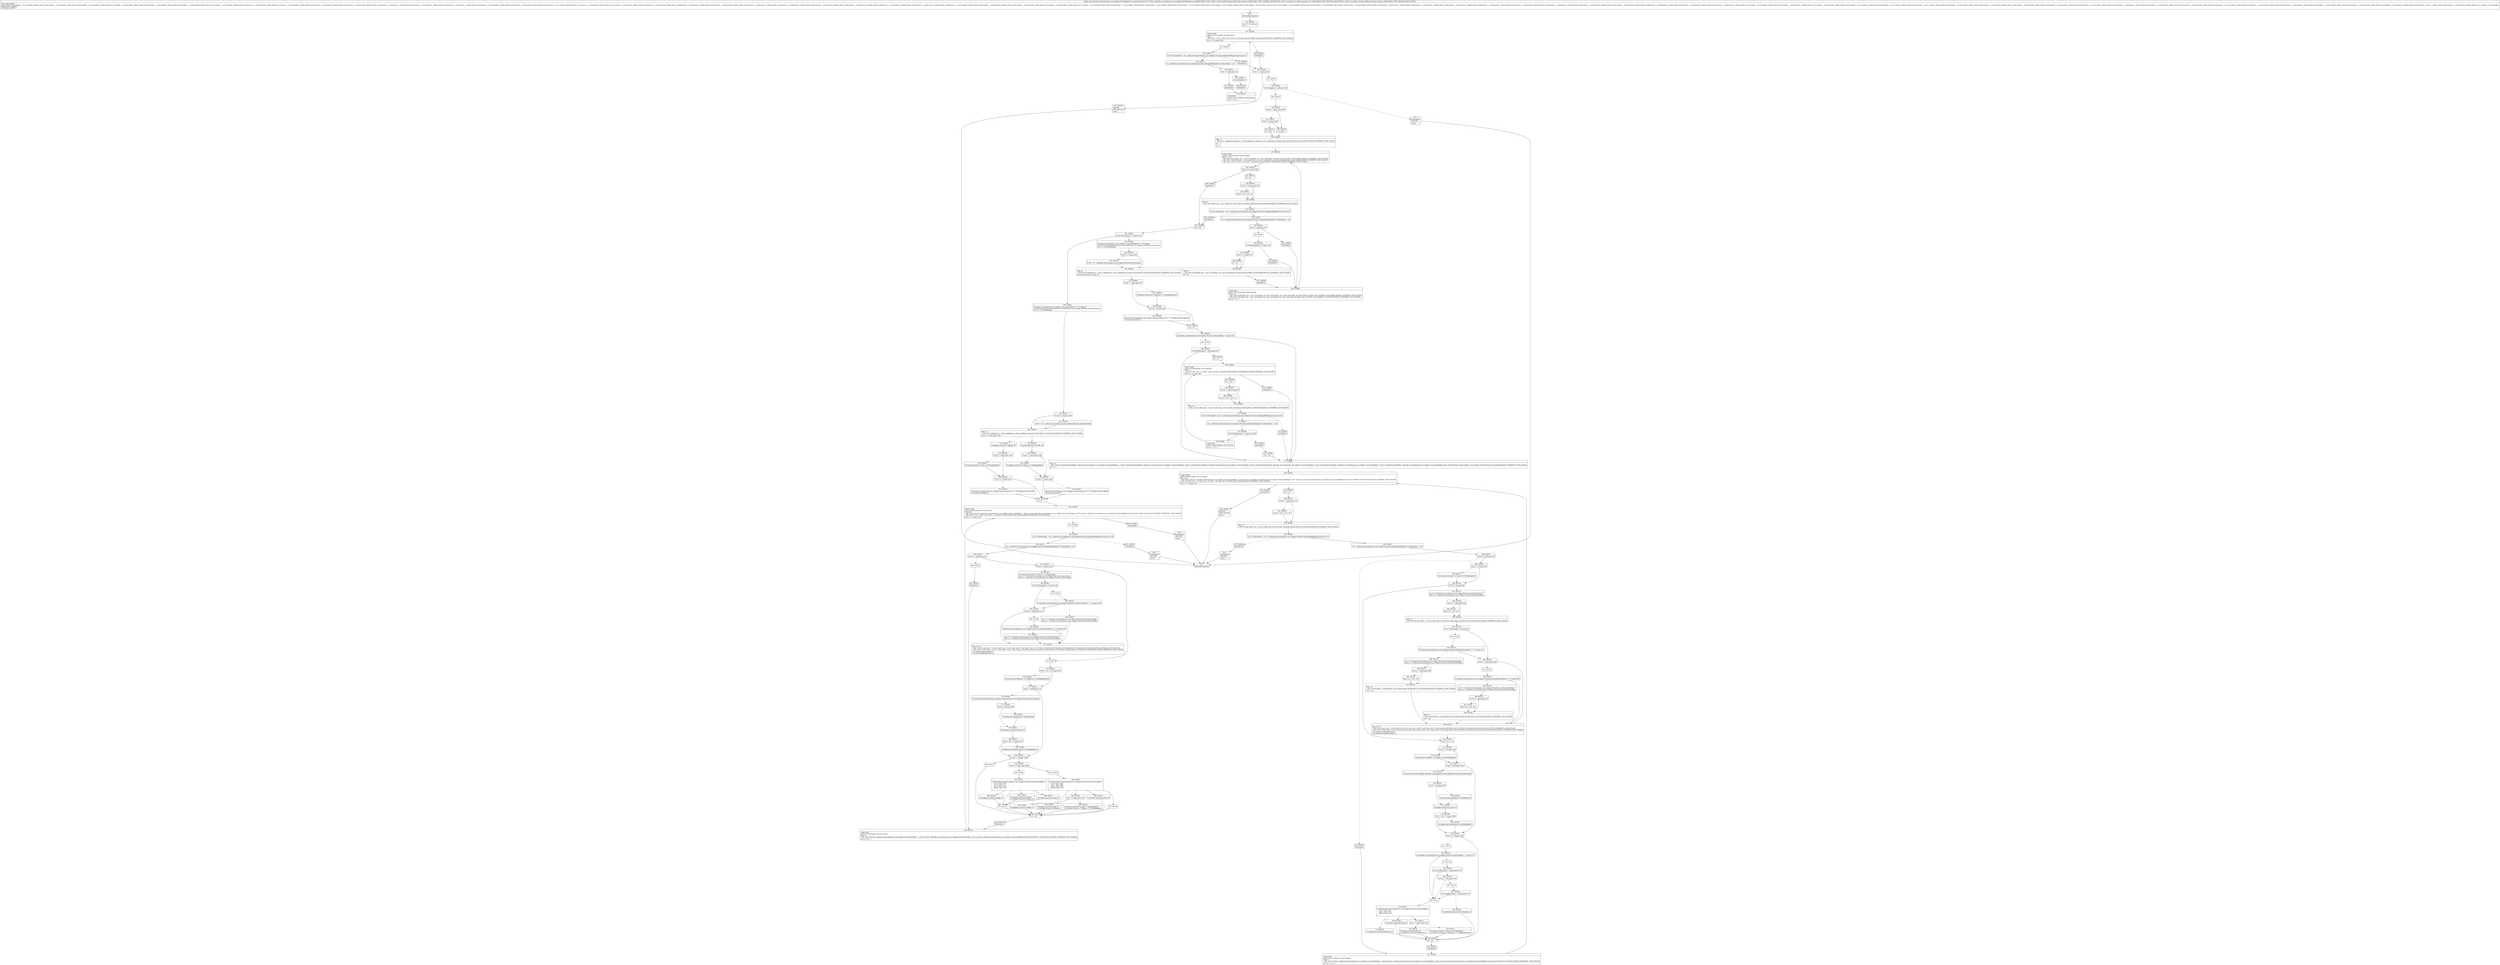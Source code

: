 digraph "CFG forandroidx.constraintlayout.core.widgets.Flow.WidgetsList.createConstraints(ZIZ)V" {
Node_214 [shape=record,label="{214\:\ ?|MTH_ENTER_BLOCK\l}"];
Node_216 [shape=record,label="{216\:\ 0x0000|int r1 = r17.mCount\lr2 = 0\l}"];
Node_217 [shape=record,label="{217\:\ 0x0005|LOOP_START\lLOOP:0: B:217:0x0005\-\>B:224:0x0023\lPHI: r2 \l  PHI: (r2v1 'i' int) = (r2v0 'i' int), (r2v33 'i' int) binds: [B:216:0x0000, B:224:0x0023] A[DONT_GENERATE, DONT_INLINE]\l|if (r2 \>= r1) goto L204\l}"];
Node_218 [shape=record,label="{218\:\ 0x0007}"];
Node_219 [shape=record,label="{219\:\ 0x0010|if ((r17.mStartIndex + r2) \< androidx.constraintlayout.core.widgets.Flow.this.mDisplayedWidgetsCount) goto L5\l}"];
Node_221 [shape=record,label="{221\:\ 0x0013|r3 = androidx.constraintlayout.core.widgets.Flow.this.mDisplayedWidgets[r17.mStartIndex + r2]\l}"];
Node_222 [shape=record,label="{222\:\ 0x001e|if (r3 == null) goto L10\l}"];
Node_223 [shape=record,label="{223\:\ 0x0020|r3.resetAnchors()\l}"];
Node_406 [shape=record,label="{406\:\ 0x0023|SYNTHETIC\l}"];
Node_224 [shape=record,label="{224\:\ 0x0023|LOOP_END\lLOOP:0: B:217:0x0005\-\>B:224:0x0023\l|int r2 = r2 + 1\l}"];
Node_407 [shape=record,label="{407\:\ 0x0023|SYNTHETIC\l}"];
Node_404 [shape=record,label="{404\:\ 0x0026|SYNTHETIC\l}"];
Node_225 [shape=record,label="{225\:\ 0x0026|if (r1 == 0) goto L203\l}"];
Node_226 [shape=record,label="{226\:\ 0x0028}"];
Node_227 [shape=record,label="{227\:\ 0x002a|if (r17.biggest != null) goto L15\l}"];
Node_229 [shape=record,label="{229\:\ 0x002e}"];
Node_230 [shape=record,label="{230\:\ 0x002f|if (r20 == false) goto L201\l}"];
Node_231 [shape=record,label="{231\:\ 0x0031|if (r19 != 0) goto L201\l}"];
Node_232 [shape=record,label="{232\:\ 0x0033|r3 = true\l}"];
Node_234 [shape=record,label="{234\:\ 0x0036|PHI: r3 \l  PHI: (r3v1 'singleChain' boolean) = (r3v0 'singleChain' boolean), (r3v2 'singleChain' boolean) binds: [B:233:0x0035, B:232:0x0033] A[DONT_GENERATE, DONT_INLINE]\l|r4 = \-1\lr5 = \-1\lr6 = 0\l}"];
Node_235 [shape=record,label="{235\:\ 0x0039|LOOP_START\lLOOP:1: B:235:0x0039\-\>B:250:0x0066\lPHI: r4 r5 r6 \l  PHI: (r4v1 'firstVisible' int) = (r4v0 'firstVisible' int), (r4v2 'firstVisible' int) binds: [B:234:0x0036, B:250:0x0066] A[DONT_GENERATE, DONT_INLINE]\l  PHI: (r5v1 'lastVisible' int) = (r5v0 'lastVisible' int), (r5v2 'lastVisible' int) binds: [B:234:0x0036, B:250:0x0066] A[DONT_GENERATE, DONT_INLINE]\l  PHI: (r6v1 'i' int) = (r6v0 'i' int), (r6v9 'i' int) binds: [B:234:0x0036, B:250:0x0066] A[DONT_GENERATE, DONT_INLINE]\l}"];
Node_236 [shape=record,label="{236\:\ 0x003a|if (r6 \>= r1) goto L200\l}"];
Node_237 [shape=record,label="{237\:\ 0x003c|r8 = r6\l}"];
Node_238 [shape=record,label="{238\:\ 0x003d|if (r18 == false) goto L25\l}"];
Node_239 [shape=record,label="{239\:\ 0x003f|int r8 = (r1 + (\-1)) \- r6\l}"];
Node_240 [shape=record,label="{240\:\ 0x0043|PHI: r8 \l  PHI: (r8v8 'index' int) = (r8v7 'index' int), (r8v9 'index' int) binds: [B:238:0x003d, B:239:0x003f] A[DONT_GENERATE, DONT_INLINE]\l}"];
Node_241 [shape=record,label="{241\:\ 0x004c|if ((r17.mStartIndex + r8) \< androidx.constraintlayout.core.widgets.Flow.this.mDisplayedWidgetsCount) goto L27\l}"];
Node_243 [shape=record,label="{243\:\ 0x004f|r9 = androidx.constraintlayout.core.widgets.Flow.this.mDisplayedWidgets[r17.mStartIndex + r8]\l}"];
Node_244 [shape=record,label="{244\:\ 0x005a|if (r9 == null) goto L37\l}"];
Node_245 [shape=record,label="{245\:\ 0x005c}"];
Node_246 [shape=record,label="{246\:\ 0x0060|if (r9.getVisibility() != 0) goto L36\l}"];
Node_247 [shape=record,label="{247\:\ 0x0062|if (r4 != (\-1)) goto L33\l}"];
Node_248 [shape=record,label="{248\:\ 0x0064|r4 = r6\l}"];
Node_249 [shape=record,label="{249\:\ 0x0065|PHI: r4 \l  PHI: (r4v3 'firstVisible' int) = (r4v1 'firstVisible' int), (r4v4 'firstVisible' int) binds: [B:247:0x0062, B:248:0x0064] A[DONT_GENERATE, DONT_INLINE]\l|r5 = r6\l}"];
Node_410 [shape=record,label="{410\:\ 0x0066|SYNTHETIC\l}"];
Node_250 [shape=record,label="{250\:\ 0x0066|LOOP_END\lLOOP:1: B:235:0x0039\-\>B:250:0x0066\lPHI: r4 r5 \l  PHI: (r4v2 'firstVisible' int) = (r4v1 'firstVisible' int), (r4v1 'firstVisible' int), (r4v3 'firstVisible' int) binds: [B:411:0x0066, B:412:0x0066, B:410:0x0066] A[DONT_GENERATE, DONT_INLINE]\l  PHI: (r5v2 'lastVisible' int) = (r5v1 'lastVisible' int), (r5v1 'lastVisible' int), (r5v3 'lastVisible' int) binds: [B:411:0x0066, B:412:0x0066, B:410:0x0066] A[DONT_GENERATE, DONT_INLINE]\l|int r6 = r6 + 1\l}"];
Node_412 [shape=record,label="{412\:\ 0x0066|SYNTHETIC\l}"];
Node_411 [shape=record,label="{411\:\ 0x0066|SYNTHETIC\l}"];
Node_408 [shape=record,label="{408\:\ 0x0069|SYNTHETIC\l}"];
Node_251 [shape=record,label="{251\:\ 0x0069|r6 = null\l}"];
Node_252 [shape=record,label="{252\:\ 0x006c|if (r17.mOrientation != 0) goto L133\l}"];
Node_253 [shape=record,label="{253\:\ 0x006e|androidx.constraintlayout.core.widgets.ConstraintWidget r8 = r17.biggest\lr8.setVerticalChainStyle(androidx.constraintlayout.core.widgets.Flow.this.mVerticalStyle)\lint r9 = r17.mPaddingTop\l}"];
Node_254 [shape=record,label="{254\:\ 0x007b|if (r19 \<= 0) goto L44\l}"];
Node_255 [shape=record,label="{255\:\ 0x007d|int r9 = r9 + androidx.constraintlayout.core.widgets.Flow.this.mVerticalGap\l}"];
Node_256 [shape=record,label="{256\:\ 0x0084|PHI: r9 \l  PHI: (r9v18 'padding' int) = (r9v17 'padding' int), (r9v19 'padding' int) binds: [B:254:0x007b, B:255:0x007d] A[DONT_GENERATE, DONT_INLINE]\l|r8.mTop.connect(r17.mTop, r9)\l}"];
Node_257 [shape=record,label="{257\:\ 0x008b|if (r20 == false) goto L47\l}"];
Node_258 [shape=record,label="{258\:\ 0x008d|r8.mBottom.connect(r17.mBottom, r17.mPaddingBottom)\l}"];
Node_259 [shape=record,label="{259\:\ 0x0096|if (r19 \<= 0) goto L49\l}"];
Node_260 [shape=record,label="{260\:\ 0x0098|androidx.constraintlayout.core.widgets.ConstraintAnchor r10 = r17.mTop.mOwner.mBottom\lr10.connect(r8.mTop, 0)\l}"];
Node_261 [shape=record,label="{261\:\ 0x00a3|r10 = r8\l}"];
Node_262 [shape=record,label="{262\:\ 0x00ab|if (androidx.constraintlayout.core.widgets.Flow.this.mVerticalAlign != 3) goto L67\l}"];
Node_263 [shape=record,label="{263\:\ 0x00ad}"];
Node_264 [shape=record,label="{264\:\ 0x00b1|if (r8.hasBaseline() != false) goto L67\l}"];
Node_265 [shape=record,label="{265\:\ 0x00b3|r11 = 0\l}"];
Node_266 [shape=record,label="{266\:\ 0x00b4|LOOP_START\lLOOP:2: B:266:0x00b4\-\>B:276:0x00dc\lPHI: r11 \l  PHI: (r11v43 'i' int) = (r11v42 'i' int), (r11v44 'i' int) binds: [B:265:0x00b3, B:276:0x00dc] A[DONT_GENERATE, DONT_INLINE]\l|if (r11 \>= r1) goto L66\l}"];
Node_267 [shape=record,label="{267\:\ 0x00b6|r13 = r11\l}"];
Node_268 [shape=record,label="{268\:\ 0x00b7|if (r18 == false) goto L58\l}"];
Node_269 [shape=record,label="{269\:\ 0x00b9|int r13 = (r1 + (\-1)) \- r11\l}"];
Node_270 [shape=record,label="{270\:\ 0x00bd|PHI: r13 \l  PHI: (r13v31 'index' int) = (r13v30 'index' int), (r13v32 'index' int) binds: [B:268:0x00b7, B:269:0x00b9] A[DONT_GENERATE, DONT_INLINE]\l}"];
Node_271 [shape=record,label="{271\:\ 0x00c6|if ((r17.mStartIndex + r13) \< androidx.constraintlayout.core.widgets.Flow.this.mDisplayedWidgetsCount) goto L60\l}"];
Node_273 [shape=record,label="{273\:\ 0x00c9|r14 = androidx.constraintlayout.core.widgets.Flow.this.mDisplayedWidgets[r17.mStartIndex + r13]\l}"];
Node_274 [shape=record,label="{274\:\ 0x00d8|if (r14.hasBaseline() == false) goto L62\l}"];
Node_276 [shape=record,label="{276\:\ 0x00dc|LOOP_END\lLOOP:2: B:266:0x00b4\-\>B:276:0x00dc\l|int r11 = r11 + 1\l}"];
Node_415 [shape=record,label="{415\:\ 0x00da|SYNTHETIC\l}"];
Node_275 [shape=record,label="{275\:\ 0x00da|r10 = r14\l}"];
Node_414 [shape=record,label="{414\:\ 0x00df|SYNTHETIC\l}"];
Node_413 [shape=record,label="{413\:\ 0x00df|SYNTHETIC\l}"];
Node_277 [shape=record,label="{277\:\ 0x00df|PHI: r10 \l  PHI: (r10v13 'baselineVerticalWidget' androidx.constraintlayout.core.widgets.ConstraintWidget) = (r10v12 'baselineVerticalWidget' androidx.constraintlayout.core.widgets.ConstraintWidget), (r10v12 'baselineVerticalWidget' androidx.constraintlayout.core.widgets.ConstraintWidget), (r10v12 'baselineVerticalWidget' androidx.constraintlayout.core.widgets.ConstraintWidget), (r10v12 'baselineVerticalWidget' androidx.constraintlayout.core.widgets.ConstraintWidget), (r10v14 'baselineVerticalWidget' androidx.constraintlayout.core.widgets.ConstraintWidget) binds: [B:262:0x00ab, B:264:0x00b1, B:413:0x00df, B:414:0x00df, B:275:0x00da] A[DONT_GENERATE, DONT_INLINE]\l|r11 = 0\l}"];
Node_278 [shape=record,label="{278\:\ 0x00e0|LOOP_START\lLOOP:3: B:278:0x00e0\-\>B:337:0x0202\lPHI: r6 r11 \l  PHI: (r6v6 'previous' androidx.constraintlayout.core.widgets.ConstraintWidget) = (r6v2 'previous' androidx.constraintlayout.core.widgets.ConstraintWidget), (r6v7 'previous' androidx.constraintlayout.core.widgets.ConstraintWidget) binds: [B:277:0x00df, B:337:0x0202] A[DONT_GENERATE, DONT_INLINE]\l  PHI: (r11v39 'i' int) = (r11v38 'i' int), (r11v40 'i' int) binds: [B:277:0x00df, B:337:0x0202] A[DONT_GENERATE, DONT_INLINE]\l|if (r11 \>= r1) goto L131\l}"];
Node_279 [shape=record,label="{279\:\ 0x00e2|r13 = r11\l}"];
Node_280 [shape=record,label="{280\:\ 0x00e3|if (r18 == false) goto L72\l}"];
Node_281 [shape=record,label="{281\:\ 0x00e5|int r13 = (r1 + (\-1)) \- r11\l}"];
Node_282 [shape=record,label="{282\:\ 0x00e9|PHI: r13 \l  PHI: (r13v28 'index' int) = (r13v27 'index' int), (r13v29 'index' int) binds: [B:280:0x00e3, B:281:0x00e5] A[DONT_GENERATE, DONT_INLINE]\l}"];
Node_283 [shape=record,label="{283\:\ 0x00f2|if ((r17.mStartIndex + r13) \< androidx.constraintlayout.core.widgets.Flow.this.mDisplayedWidgetsCount) goto L74\l}"];
Node_285 [shape=record,label="{285\:\ 0x00f6|r14 = androidx.constraintlayout.core.widgets.Flow.this.mDisplayedWidgets[r17.mStartIndex + r13]\l}"];
Node_286 [shape=record,label="{286\:\ 0x0101|if (r14 != null) goto L76\l}"];
Node_288 [shape=record,label="{288\:\ 0x0105|if (r11 != 0) goto L78\l}"];
Node_289 [shape=record,label="{289\:\ 0x0107|r14.connect(r14.mLeft, r17.mLeft, r17.mPaddingLeft)\l}"];
Node_290 [shape=record,label="{290\:\ 0x0110|if (r13 != 0) goto L98\l}"];
Node_291 [shape=record,label="{291\:\ 0x0112|int r2 = androidx.constraintlayout.core.widgets.Flow.this.mHorizontalStyle\lfloat r15 = androidx.constraintlayout.core.widgets.Flow.this.mHorizontalBias\l}"];
Node_292 [shape=record,label="{292\:\ 0x0120|if (r18 == false) goto L82\l}"];
Node_293 [shape=record,label="{293\:\ 0x0122|float r15 = 1.0f \- r15\l}"];
Node_294 [shape=record,label="{294\:\ 0x0124|PHI: r15 \l  PHI: (r15v16 'bias' float) = (r15v15 'bias' float), (r15v20 'bias' float) binds: [B:292:0x0120, B:293:0x0122] A[DONT_GENERATE, DONT_INLINE]\l}"];
Node_295 [shape=record,label="{295\:\ 0x0126|if (r17.mStartIndex != 0) goto L91\l}"];
Node_296 [shape=record,label="{296\:\ 0x0128}"];
Node_297 [shape=record,label="{297\:\ 0x012e|if (androidx.constraintlayout.core.widgets.Flow.this.mFirstHorizontalStyle == (\-1)) goto L91\l}"];
Node_298 [shape=record,label="{298\:\ 0x0130|int r2 = androidx.constraintlayout.core.widgets.Flow.this.mFirstHorizontalStyle\lfloat r12 = androidx.constraintlayout.core.widgets.Flow.this.mFirstHorizontalBias\l}"];
Node_299 [shape=record,label="{299\:\ 0x013c|if (r18 == false) goto L89\l}"];
Node_300 [shape=record,label="{300\:\ 0x013e|float r12 = 1.0f \- r12\l}"];
Node_301 [shape=record,label="{301\:\ 0x0142|PHI: r12 \l  PHI: (r12v50 float) = (r12v49 float), (r12v51 float) binds: [B:299:0x013c, B:300:0x013e] A[DONT_GENERATE, DONT_INLINE]\l|r15 = r12\l}"];
Node_309 [shape=record,label="{309\:\ 0x0161|PHI: r2 r15 \l  PHI: (r2v30 'style' int) = (r2v28 'style' int), (r2v28 'style' int), (r2v29 'style' int), (r2v31 'style' int) binds: [B:302:0x0144, B:304:0x014c, B:308:0x0160, B:301:0x0142] A[DONT_GENERATE, DONT_INLINE]\l  PHI: (r15v18 'bias' float) = (r15v16 'bias' float), (r15v16 'bias' float), (r15v17 'bias' float), (r15v19 'bias' float) binds: [B:302:0x0144, B:304:0x014c, B:308:0x0160, B:301:0x0142] A[DONT_GENERATE, DONT_INLINE]\l|r14.setHorizontalChainStyle(r2)\lr14.setHorizontalBiasPercent(r15)\l}"];
Node_302 [shape=record,label="{302\:\ 0x0144|if (r20 == false) goto L90\l}"];
Node_303 [shape=record,label="{303\:\ 0x0146}"];
Node_304 [shape=record,label="{304\:\ 0x014c|if (androidx.constraintlayout.core.widgets.Flow.this.mLastHorizontalStyle == (\-1)) goto L90\l}"];
Node_305 [shape=record,label="{305\:\ 0x014e|int r2 = androidx.constraintlayout.core.widgets.Flow.this.mLastHorizontalStyle\lfloat r12 = androidx.constraintlayout.core.widgets.Flow.this.mLastHorizontalBias\l}"];
Node_306 [shape=record,label="{306\:\ 0x015a|if (r18 == false) goto L97\l}"];
Node_307 [shape=record,label="{307\:\ 0x015c|float r12 = 1.0f \- r12\l}"];
Node_308 [shape=record,label="{308\:\ 0x0160|PHI: r12 \l  PHI: (r12v43 float) = (r12v42 float), (r12v44 float) binds: [B:306:0x015a, B:307:0x015c] A[DONT_GENERATE, DONT_INLINE]\l|r15 = r12\l}"];
Node_310 [shape=record,label="{310\:\ 0x0167|int r2 = r1 + (\-1)\l}"];
Node_311 [shape=record,label="{311\:\ 0x0169|if (r11 != r2) goto L101\l}"];
Node_312 [shape=record,label="{312\:\ 0x016b|r14.connect(r14.mRight, r17.mRight, r17.mPaddingRight)\l}"];
Node_313 [shape=record,label="{313\:\ 0x0174|if (r6 == null) goto L108\l}"];
Node_314 [shape=record,label="{314\:\ 0x0176|r14.mLeft.connect(r6.mRight, androidx.constraintlayout.core.widgets.Flow.this.mHorizontalGap)\l}"];
Node_315 [shape=record,label="{315\:\ 0x0183|if (r11 != r4) goto L105\l}"];
Node_316 [shape=record,label="{316\:\ 0x0185|r14.mLeft.setGoneMargin(r17.mPaddingLeft)\l}"];
Node_317 [shape=record,label="{317\:\ 0x018c|r6.mRight.connect(r14.mLeft, 0)\l}"];
Node_318 [shape=record,label="{318\:\ 0x0196|if (r11 != (r5 + 1)) goto L108\l}"];
Node_319 [shape=record,label="{319\:\ 0x0198|r6.mRight.setGoneMargin(r17.mPaddingRight)\l}"];
Node_320 [shape=record,label="{320\:\ 0x019f|if (r14 == r8) goto L124\l}"];
Node_321 [shape=record,label="{321\:\ 0x01a1}"];
Node_322 [shape=record,label="{322\:\ 0x01a8|if (androidx.constraintlayout.core.widgets.Flow.this.mVerticalAlign != 3) goto L117\l}"];
Node_323 [shape=record,label="{323\:\ 0x01aa}"];
Node_324 [shape=record,label="{324\:\ 0x01ae|if (r10.hasBaseline() == false) goto L117\l}"];
Node_325 [shape=record,label="{325\:\ 0x01b0|if (r14 == r10) goto L117\l}"];
Node_326 [shape=record,label="{326\:\ 0x01b2}"];
Node_327 [shape=record,label="{327\:\ 0x01b6|if (r14.hasBaseline() == false) goto L117\l}"];
Node_328 [shape=record,label="{328\:\ 0x01b8|r14.mBaseline.connect(r10.mBaseline, 0)\l}"];
Node_329 [shape=record,label="{329\:\ 0x01c1}"];
Node_330 [shape=record,label="{330\:\ 0x01c7|switch(androidx.constraintlayout.core.widgets.Flow.this.mVerticalAlign) \{\l    case 0: goto L123;\l    case 1: goto L122;\l    default: goto L119;\l\}\l}"];
Node_331 [shape=record,label="{331\:\ 0x01ca|if (r3 == false) goto L121\l}"];
Node_332 [shape=record,label="{332\:\ 0x01cc|r14.mTop.connect(r17.mTop, r17.mPaddingTop)\lr14.mBottom.connect(r17.mBottom, r17.mPaddingBottom)\l}"];
Node_335 [shape=record,label="{335\:\ 0x01f1|r14.mTop.connect(r8.mTop, 0)\lr14.mBottom.connect(r8.mBottom, 0)\l}"];
Node_333 [shape=record,label="{333\:\ 0x01df|r14.mBottom.connect(r8.mBottom, 0)\l}"];
Node_334 [shape=record,label="{334\:\ 0x01e8|r14.mTop.connect(r8.mTop, 0)\l}"];
Node_336 [shape=record,label="{336\:\ 0x0200|r6 = r14\l}"];
Node_418 [shape=record,label="{418\:\ 0x0202|SYNTHETIC\l}"];
Node_337 [shape=record,label="{337\:\ 0x0202|LOOP_END\lLOOP:3: B:278:0x00e0\-\>B:337:0x0202\lPHI: r6 \l  PHI: (r6v7 'previous' androidx.constraintlayout.core.widgets.ConstraintWidget) = (r6v6 'previous' androidx.constraintlayout.core.widgets.ConstraintWidget), (r6v8 'previous' androidx.constraintlayout.core.widgets.ConstraintWidget) binds: [B:419:0x0202, B:418:0x0202] A[DONT_GENERATE, DONT_INLINE]\l|int r11 = r11 + 1\l}"];
Node_419 [shape=record,label="{419\:\ 0x0202|SYNTHETIC\l}"];
Node_417 [shape=record,label="{417\:\ 0x0382|SYNTHETIC\l}"];
Node_424 [shape=record,label="{424\:\ ?|SYNTHETIC\lRETURN\l|return\l}"];
Node_215 [shape=record,label="{215\:\ ?|MTH_EXIT_BLOCK\l}"];
Node_416 [shape=record,label="{416\:\ 0x0382|SYNTHETIC\l}"];
Node_402 [shape=record,label="{402\:\ 0x0382|RETURN\lORIG_RETURN\l|return\l}"];
Node_339 [shape=record,label="{339\:\ 0x020a|androidx.constraintlayout.core.widgets.ConstraintWidget r2 = r17.biggest\lr2.setHorizontalChainStyle(androidx.constraintlayout.core.widgets.Flow.this.mHorizontalStyle)\lint r8 = r17.mPaddingLeft\l}"];
Node_340 [shape=record,label="{340\:\ 0x0217|if (r19 \<= 0) goto L136\l}"];
Node_341 [shape=record,label="{341\:\ 0x0219|int r8 = r8 + androidx.constraintlayout.core.widgets.Flow.this.mHorizontalGap\l}"];
Node_342 [shape=record,label="{342\:\ 0x0220|PHI: r8 \l  PHI: (r8v4 'padding' int) = (r8v3 'padding' int), (r8v5 'padding' int) binds: [B:340:0x0217, B:341:0x0219] A[DONT_GENERATE, DONT_INLINE]\l|if (r18 == false) goto L195\l}"];
Node_343 [shape=record,label="{343\:\ 0x0222|r2.mRight.connect(r17.mRight, r8)\l}"];
Node_344 [shape=record,label="{344\:\ 0x0229|if (r20 == false) goto L140\l}"];
Node_345 [shape=record,label="{345\:\ 0x022b|r2.mLeft.connect(r17.mLeft, r17.mPaddingRight)\l}"];
Node_346 [shape=record,label="{346\:\ 0x0234|if (r19 \<= 0) goto L142\l}"];
Node_347 [shape=record,label="{347\:\ 0x0236|androidx.constraintlayout.core.widgets.ConstraintAnchor r9 = r17.mRight.mOwner.mLeft\lr9.connect(r2.mRight, 0)\l}"];
Node_353 [shape=record,label="{353\:\ 0x0263|r9 = 0\l}"];
Node_354 [shape=record,label="{354\:\ 0x0264|LOOP_START\lLOOP:4: B:354:0x0264\-\>B:401:0x037e\lPHI: r6 r9 \l  PHI: (r6v3 'previous' androidx.constraintlayout.core.widgets.ConstraintWidget) = (r6v2 'previous' androidx.constraintlayout.core.widgets.ConstraintWidget), (r6v5 'previous' androidx.constraintlayout.core.widgets.ConstraintWidget) binds: [B:353:0x0263, B:401:0x037e] A[DONT_GENERATE, DONT_INLINE]\l  PHI: (r9v6 'i' int) = (r9v5 'i' int), (r9v7 'i' int) binds: [B:353:0x0263, B:401:0x037e] A[DONT_GENERATE, DONT_INLINE]\l|if (r9 \>= r1) goto L193\l}"];
Node_355 [shape=record,label="{355\:\ 0x0266}"];
Node_356 [shape=record,label="{356\:\ 0x026f|if ((r17.mStartIndex + r9) \< androidx.constraintlayout.core.widgets.Flow.this.mDisplayedWidgetsCount) goto L146\l}"];
Node_358 [shape=record,label="{358\:\ 0x0273|r10 = androidx.constraintlayout.core.widgets.Flow.this.mDisplayedWidgets[r17.mStartIndex + r9]\l}"];
Node_359 [shape=record,label="{359\:\ 0x027e|if (r10 != null) goto L151\l}"];
Node_360 [shape=record,label="{360\:\ 0x0280}"];
Node_423 [shape=record,label="{423\:\ 0x037e|SYNTHETIC\l}"];
Node_401 [shape=record,label="{401\:\ 0x037e|LOOP_END\lLOOP:4: B:354:0x0264\-\>B:401:0x037e\lPHI: r6 \l  PHI: (r6v5 'previous' androidx.constraintlayout.core.widgets.ConstraintWidget) = (r6v4 'previous' androidx.constraintlayout.core.widgets.ConstraintWidget), (r6v3 'previous' androidx.constraintlayout.core.widgets.ConstraintWidget) binds: [B:422:0x037e, B:423:0x037e] A[DONT_GENERATE, DONT_INLINE]\l|int r9 = r9 + 1\l}"];
Node_361 [shape=record,label="{361\:\ 0x0283|if (r9 != 0) goto L162\l}"];
Node_362 [shape=record,label="{362\:\ 0x0285|r10.connect(r10.mTop, r17.mTop, r17.mPaddingTop)\lint r11 = androidx.constraintlayout.core.widgets.Flow.this.mVerticalStyle\lfloat r12 = androidx.constraintlayout.core.widgets.Flow.this.mVerticalBias\l}"];
Node_363 [shape=record,label="{363\:\ 0x029c|if (r17.mStartIndex != 0) goto L158\l}"];
Node_364 [shape=record,label="{364\:\ 0x029e}"];
Node_365 [shape=record,label="{365\:\ 0x02a4|if (androidx.constraintlayout.core.widgets.Flow.this.mFirstVerticalStyle == (\-1)) goto L158\l}"];
Node_366 [shape=record,label="{366\:\ 0x02a6|int r11 = androidx.constraintlayout.core.widgets.Flow.this.mFirstVerticalStyle\lfloat r12 = androidx.constraintlayout.core.widgets.Flow.this.mFirstVerticalBias\l}"];
Node_371 [shape=record,label="{371\:\ 0x02c9|PHI: r11 r12 \l  PHI: (r11v31 'style' int) = (r11v29 'style' int), (r11v29 'style' int), (r11v30 'style' int), (r11v32 'style' int) binds: [B:367:0x02b3, B:369:0x02bb, B:370:0x02bd, B:366:0x02a6] A[DONT_GENERATE, DONT_INLINE]\l  PHI: (r12v19 'bias' float) = (r12v17 'bias' float), (r12v17 'bias' float), (r12v18 'bias' float), (r12v20 'bias' float) binds: [B:367:0x02b3, B:369:0x02bb, B:370:0x02bd, B:366:0x02a6] A[DONT_GENERATE, DONT_INLINE]\l|r10.setVerticalChainStyle(r11)\lr10.setVerticalBiasPercent(r12)\l}"];
Node_367 [shape=record,label="{367\:\ 0x02b3|if (r20 == false) goto L157\l}"];
Node_368 [shape=record,label="{368\:\ 0x02b5}"];
Node_369 [shape=record,label="{369\:\ 0x02bb|if (androidx.constraintlayout.core.widgets.Flow.this.mLastVerticalStyle == (\-1)) goto L157\l}"];
Node_370 [shape=record,label="{370\:\ 0x02bd|int r11 = androidx.constraintlayout.core.widgets.Flow.this.mLastVerticalStyle\lfloat r12 = androidx.constraintlayout.core.widgets.Flow.this.mLastVerticalBias\l}"];
Node_372 [shape=record,label="{372\:\ 0x02cf}"];
Node_373 [shape=record,label="{373\:\ 0x02d1|if (r9 != (r1 + (\-1))) goto L165\l}"];
Node_374 [shape=record,label="{374\:\ 0x02d3|r10.connect(r10.mBottom, r17.mBottom, r17.mPaddingBottom)\l}"];
Node_375 [shape=record,label="{375\:\ 0x02dc|if (r6 == null) goto L172\l}"];
Node_376 [shape=record,label="{376\:\ 0x02de|r10.mTop.connect(r6.mBottom, androidx.constraintlayout.core.widgets.Flow.this.mVerticalGap)\l}"];
Node_377 [shape=record,label="{377\:\ 0x02eb|if (r9 != r4) goto L169\l}"];
Node_378 [shape=record,label="{378\:\ 0x02ed|r10.mTop.setGoneMargin(r17.mPaddingTop)\l}"];
Node_379 [shape=record,label="{379\:\ 0x02f4|r6.mBottom.connect(r10.mTop, 0)\l}"];
Node_380 [shape=record,label="{380\:\ 0x02fe|if (r9 != (r5 + 1)) goto L172\l}"];
Node_381 [shape=record,label="{381\:\ 0x0300|r6.mBottom.setGoneMargin(r17.mPaddingBottom)\l}"];
Node_382 [shape=record,label="{382\:\ 0x0307|if (r10 == r2) goto L190\l}"];
Node_383 [shape=record,label="{383\:\ 0x0309|if (r18 == false) goto L182\l}"];
Node_384 [shape=record,label="{384\:\ 0x030b}"];
Node_385 [shape=record,label="{385\:\ 0x0311|switch(androidx.constraintlayout.core.widgets.Flow.this.mHorizontalAlign) \{\l    case 0: goto L178;\l    case 1: goto L177;\l    case 2: goto L176;\l    default: goto L179;\l\}\l}"];
Node_387 [shape=record,label="{387\:\ 0x0315|r10.mLeft.connect(r2.mLeft, 0)\lr10.mRight.connect(r2.mRight, 0)\l}"];
Node_388 [shape=record,label="{388\:\ 0x0325|r10.mLeft.connect(r2.mLeft, 0)\l}"];
Node_389 [shape=record,label="{389\:\ 0x032e|r10.mRight.connect(r2.mRight, 0)\l}"];
Node_390 [shape=record,label="{390\:\ 0x0337}"];
Node_400 [shape=record,label="{400\:\ 0x037d|r6 = r10\l}"];
Node_422 [shape=record,label="{422\:\ 0x037e|SYNTHETIC\l}"];
Node_391 [shape=record,label="{391\:\ 0x0339}"];
Node_392 [shape=record,label="{392\:\ 0x033f|switch(androidx.constraintlayout.core.widgets.Flow.this.mHorizontalAlign) \{\l    case 0: goto L189;\l    case 1: goto L188;\l    case 2: goto L185;\l    default: goto L184;\l\}\l}"];
Node_393 [shape=record,label="{393\:\ 0x0342}"];
Node_394 [shape=record,label="{394\:\ 0x0344|if (r3 == false) goto L187\l}"];
Node_395 [shape=record,label="{395\:\ 0x0346|r10.mLeft.connect(r17.mLeft, r17.mPaddingLeft)\lr10.mRight.connect(r17.mRight, r17.mPaddingRight)\l}"];
Node_396 [shape=record,label="{396\:\ 0x035a|r10.mLeft.connect(r2.mLeft, 0)\lr10.mRight.connect(r2.mRight, 0)\l}"];
Node_397 [shape=record,label="{397\:\ 0x036a|r10.mRight.connect(r2.mRight, 0)\l}"];
Node_398 [shape=record,label="{398\:\ 0x0373|r10.mLeft.connect(r2.mLeft, 0)\l}"];
Node_399 [shape=record,label="{399\:\ 0x037c}"];
Node_421 [shape=record,label="{421\:\ 0x0382|SYNTHETIC\l}"];
Node_426 [shape=record,label="{426\:\ ?|SYNTHETIC\lRETURN\l|return\l}"];
Node_420 [shape=record,label="{420\:\ 0x0382|SYNTHETIC\l}"];
Node_425 [shape=record,label="{425\:\ ?|SYNTHETIC\lRETURN\l|return\l}"];
Node_348 [shape=record,label="{348\:\ 0x0243|r2.mLeft.connect(r17.mLeft, r8)\l}"];
Node_349 [shape=record,label="{349\:\ 0x024a|if (r20 == false) goto L198\l}"];
Node_350 [shape=record,label="{350\:\ 0x024c|r2.mRight.connect(r17.mRight, r17.mPaddingRight)\l}"];
Node_351 [shape=record,label="{351\:\ 0x0255|if (r19 \<= 0) goto L142\l}"];
Node_352 [shape=record,label="{352\:\ 0x0257|androidx.constraintlayout.core.widgets.ConstraintAnchor r9 = r17.mLeft.mOwner.mRight\lr9.connect(r2.mLeft, 0)\l}"];
Node_409 [shape=record,label="{409\:\ 0x0069|SYNTHETIC\l}"];
Node_233 [shape=record,label="{233\:\ 0x0035|r3 = false\l}"];
Node_427 [shape=record,label="{427\:\ ?|SYNTHETIC\lRETURN\l|return\l}"];
Node_403 [shape=record,label="{403\:\ 0x0383|RETURN\lORIG_RETURN\l|return\l}"];
Node_405 [shape=record,label="{405\:\ 0x0026|SYNTHETIC\l}"];
MethodNode[shape=record,label="{public void androidx.constraintlayout.core.widgets.Flow.WidgetsList.createConstraints((r17v0 'this' androidx.constraintlayout.core.widgets.Flow$WidgetsList A[IMMUTABLE_TYPE, THIS]), (r18v0 'isInRtl' boolean A[D('isInRtl' boolean), IMMUTABLE_TYPE, METHOD_ARGUMENT]), (r19v0 'chainIndex' int A[D('chainIndex' int), IMMUTABLE_TYPE, METHOD_ARGUMENT]), (r20v0 'isLastChain' boolean A[D('isLastChain' boolean), IMMUTABLE_TYPE, METHOD_ARGUMENT]))  | USE_LINES_HINTS\lBACK_EDGE: B:224:0x0023 \-\> B:217:0x0005, CROSS_EDGE: B:222:0x001e \-\> B:224:0x0023, BACK_EDGE: B:250:0x0066 \-\> B:235:0x0039, CROSS_EDGE: B:247:0x0062 \-\> B:249:0x0065, CROSS_EDGE: B:246:0x0060 \-\> B:250:0x0066, CROSS_EDGE: B:244:0x005a \-\> B:250:0x0066, BACK_EDGE: B:337:0x0202 \-\> B:278:0x00e0, CROSS_EDGE: B:332:0x01cc \-\> B:336:0x0200, CROSS_EDGE: B:335:0x01f1 \-\> B:336:0x0200, CROSS_EDGE: B:333:0x01df \-\> B:336:0x0200, CROSS_EDGE: B:334:0x01e8 \-\> B:336:0x0200, CROSS_EDGE: B:325:0x01b0 \-\> B:329:0x01c1, CROSS_EDGE: B:324:0x01ae \-\> B:329:0x01c1, CROSS_EDGE: B:322:0x01a8 \-\> B:329:0x01c1, CROSS_EDGE: B:320:0x019f \-\> B:336:0x0200, CROSS_EDGE: B:318:0x0196 \-\> B:320:0x019f, CROSS_EDGE: B:315:0x0183 \-\> B:317:0x018c, CROSS_EDGE: B:313:0x0174 \-\> B:320:0x019f, CROSS_EDGE: B:311:0x0169 \-\> B:313:0x0174, CROSS_EDGE: B:299:0x013c \-\> B:301:0x0142, CROSS_EDGE: B:308:0x0160 \-\> B:309:0x0161, CROSS_EDGE: B:306:0x015a \-\> B:308:0x0160, CROSS_EDGE: B:304:0x014c \-\> B:309:0x0161, CROSS_EDGE: B:302:0x0144 \-\> B:309:0x0161, CROSS_EDGE: B:295:0x0126 \-\> B:302:0x0144, CROSS_EDGE: B:292:0x0120 \-\> B:294:0x0124, CROSS_EDGE: B:290:0x0110 \-\> B:310:0x0167, CROSS_EDGE: B:288:0x0105 \-\> B:290:0x0110, CROSS_EDGE: B:286:0x0101 \-\> B:337:0x0202, CROSS_EDGE: B:280:0x00e3 \-\> B:282:0x00e9, CROSS_EDGE: B:278:0x00e0 \-\> B:402:0x0382, BACK_EDGE: B:276:0x00dc \-\> B:266:0x00b4, CROSS_EDGE: B:271:0x00c6 \-\> B:277:0x00df, CROSS_EDGE: B:268:0x00b7 \-\> B:270:0x00bd, CROSS_EDGE: B:266:0x00b4 \-\> B:277:0x00df, CROSS_EDGE: B:264:0x00b1 \-\> B:277:0x00df, CROSS_EDGE: B:262:0x00ab \-\> B:277:0x00df, CROSS_EDGE: B:259:0x0096 \-\> B:261:0x00a3, CROSS_EDGE: B:257:0x008b \-\> B:259:0x0096, CROSS_EDGE: B:254:0x007b \-\> B:256:0x0084, BACK_EDGE: B:401:0x037e \-\> B:354:0x0264, CROSS_EDGE: B:400:0x037d \-\> B:401:0x037e, CROSS_EDGE: B:388:0x0325 \-\> B:390:0x0337, CROSS_EDGE: B:389:0x032e \-\> B:390:0x0337, CROSS_EDGE: B:385:0x0311 \-\> B:390:0x0337, CROSS_EDGE: B:393:0x0342 \-\> B:400:0x037d, CROSS_EDGE: B:395:0x0346 \-\> B:400:0x037d, CROSS_EDGE: B:396:0x035a \-\> B:400:0x037d, CROSS_EDGE: B:397:0x036a \-\> B:400:0x037d, CROSS_EDGE: B:398:0x0373 \-\> B:400:0x037d, CROSS_EDGE: B:399:0x037c \-\> B:400:0x037d, CROSS_EDGE: B:380:0x02fe \-\> B:382:0x0307, CROSS_EDGE: B:377:0x02eb \-\> B:379:0x02f4, CROSS_EDGE: B:375:0x02dc \-\> B:382:0x0307, CROSS_EDGE: B:373:0x02d1 \-\> B:375:0x02dc, CROSS_EDGE: B:370:0x02bd \-\> B:371:0x02c9, CROSS_EDGE: B:369:0x02bb \-\> B:371:0x02c9, CROSS_EDGE: B:367:0x02b3 \-\> B:371:0x02c9, CROSS_EDGE: B:363:0x029c \-\> B:367:0x02b3, CROSS_EDGE: B:361:0x0283 \-\> B:372:0x02cf, CROSS_EDGE: B:356:0x026f \-\> B:402:0x0382, CROSS_EDGE: B:354:0x0264 \-\> B:402:0x0382, CROSS_EDGE: B:346:0x0234 \-\> B:353:0x0263, CROSS_EDGE: B:344:0x0229 \-\> B:346:0x0234, CROSS_EDGE: B:352:0x0257 \-\> B:353:0x0263, CROSS_EDGE: B:351:0x0255 \-\> B:353:0x0263, CROSS_EDGE: B:349:0x024a \-\> B:351:0x0255, CROSS_EDGE: B:340:0x0217 \-\> B:342:0x0220, CROSS_EDGE: B:238:0x003d \-\> B:240:0x0043, CROSS_EDGE: B:236:0x003a \-\> B:251:0x0069, CROSS_EDGE: B:233:0x0035 \-\> B:234:0x0036, CROSS_EDGE: B:230:0x002f \-\> B:233:0x0035, CROSS_EDGE: B:403:0x0383 \-\> B:215:?, CROSS_EDGE: B:225:0x0026 \-\> B:403:0x0383, CROSS_EDGE: B:217:0x0005 \-\> B:225:0x0026\lINLINE_NOT_NEEDED\lTYPE_VARS: EMPTY\l}"];
MethodNode -> Node_214;Node_214 -> Node_216;
Node_216 -> Node_217;
Node_217 -> Node_218[style=dashed];
Node_217 -> Node_405;
Node_218 -> Node_219;
Node_219 -> Node_221;
Node_219 -> Node_404[style=dashed];
Node_221 -> Node_222;
Node_222 -> Node_223[style=dashed];
Node_222 -> Node_407;
Node_223 -> Node_406;
Node_406 -> Node_224;
Node_224 -> Node_217;
Node_407 -> Node_224;
Node_404 -> Node_225;
Node_225 -> Node_226[style=dashed];
Node_225 -> Node_403;
Node_226 -> Node_227;
Node_227 -> Node_229;
Node_227 -> Node_427[style=dashed];
Node_229 -> Node_230;
Node_230 -> Node_231[style=dashed];
Node_230 -> Node_233;
Node_231 -> Node_232[style=dashed];
Node_231 -> Node_233;
Node_232 -> Node_234;
Node_234 -> Node_235;
Node_235 -> Node_236;
Node_236 -> Node_237[style=dashed];
Node_236 -> Node_409;
Node_237 -> Node_238;
Node_238 -> Node_239[style=dashed];
Node_238 -> Node_240;
Node_239 -> Node_240;
Node_240 -> Node_241;
Node_241 -> Node_243;
Node_241 -> Node_408[style=dashed];
Node_243 -> Node_244;
Node_244 -> Node_245[style=dashed];
Node_244 -> Node_411;
Node_245 -> Node_246;
Node_246 -> Node_247[style=dashed];
Node_246 -> Node_412;
Node_247 -> Node_248[style=dashed];
Node_247 -> Node_249;
Node_248 -> Node_249;
Node_249 -> Node_410;
Node_410 -> Node_250;
Node_250 -> Node_235;
Node_412 -> Node_250;
Node_411 -> Node_250;
Node_408 -> Node_251;
Node_251 -> Node_252;
Node_252 -> Node_253[style=dashed];
Node_252 -> Node_339;
Node_253 -> Node_254;
Node_254 -> Node_255[style=dashed];
Node_254 -> Node_256;
Node_255 -> Node_256;
Node_256 -> Node_257;
Node_257 -> Node_258[style=dashed];
Node_257 -> Node_259;
Node_258 -> Node_259;
Node_259 -> Node_260[style=dashed];
Node_259 -> Node_261;
Node_260 -> Node_261;
Node_261 -> Node_262;
Node_262 -> Node_263[style=dashed];
Node_262 -> Node_277;
Node_263 -> Node_264;
Node_264 -> Node_265[style=dashed];
Node_264 -> Node_277;
Node_265 -> Node_266;
Node_266 -> Node_267[style=dashed];
Node_266 -> Node_413;
Node_267 -> Node_268;
Node_268 -> Node_269[style=dashed];
Node_268 -> Node_270;
Node_269 -> Node_270;
Node_270 -> Node_271;
Node_271 -> Node_273;
Node_271 -> Node_414[style=dashed];
Node_273 -> Node_274;
Node_274 -> Node_276;
Node_274 -> Node_415[style=dashed];
Node_276 -> Node_266;
Node_415 -> Node_275;
Node_275 -> Node_277;
Node_414 -> Node_277;
Node_413 -> Node_277;
Node_277 -> Node_278;
Node_278 -> Node_279[style=dashed];
Node_278 -> Node_416;
Node_279 -> Node_280;
Node_280 -> Node_281[style=dashed];
Node_280 -> Node_282;
Node_281 -> Node_282;
Node_282 -> Node_283;
Node_283 -> Node_285;
Node_283 -> Node_417[style=dashed];
Node_285 -> Node_286;
Node_286 -> Node_288;
Node_286 -> Node_419[style=dashed];
Node_288 -> Node_289[style=dashed];
Node_288 -> Node_290;
Node_289 -> Node_290;
Node_290 -> Node_291[style=dashed];
Node_290 -> Node_310;
Node_291 -> Node_292;
Node_292 -> Node_293[style=dashed];
Node_292 -> Node_294;
Node_293 -> Node_294;
Node_294 -> Node_295;
Node_295 -> Node_296[style=dashed];
Node_295 -> Node_302;
Node_296 -> Node_297;
Node_297 -> Node_298[style=dashed];
Node_297 -> Node_302;
Node_298 -> Node_299;
Node_299 -> Node_300[style=dashed];
Node_299 -> Node_301;
Node_300 -> Node_301;
Node_301 -> Node_309;
Node_309 -> Node_310;
Node_302 -> Node_303[style=dashed];
Node_302 -> Node_309;
Node_303 -> Node_304;
Node_304 -> Node_305[style=dashed];
Node_304 -> Node_309;
Node_305 -> Node_306;
Node_306 -> Node_307[style=dashed];
Node_306 -> Node_308;
Node_307 -> Node_308;
Node_308 -> Node_309;
Node_310 -> Node_311;
Node_311 -> Node_312[style=dashed];
Node_311 -> Node_313;
Node_312 -> Node_313;
Node_313 -> Node_314[style=dashed];
Node_313 -> Node_320;
Node_314 -> Node_315;
Node_315 -> Node_316[style=dashed];
Node_315 -> Node_317;
Node_316 -> Node_317;
Node_317 -> Node_318;
Node_318 -> Node_319[style=dashed];
Node_318 -> Node_320;
Node_319 -> Node_320;
Node_320 -> Node_321[style=dashed];
Node_320 -> Node_336;
Node_321 -> Node_322;
Node_322 -> Node_323[style=dashed];
Node_322 -> Node_329;
Node_323 -> Node_324;
Node_324 -> Node_325[style=dashed];
Node_324 -> Node_329;
Node_325 -> Node_326[style=dashed];
Node_325 -> Node_329;
Node_326 -> Node_327;
Node_327 -> Node_328[style=dashed];
Node_327 -> Node_329;
Node_328 -> Node_336;
Node_329 -> Node_330;
Node_330 -> Node_331;
Node_330 -> Node_333;
Node_330 -> Node_334;
Node_331 -> Node_332[style=dashed];
Node_331 -> Node_335;
Node_332 -> Node_336;
Node_335 -> Node_336;
Node_333 -> Node_336;
Node_334 -> Node_336;
Node_336 -> Node_418;
Node_418 -> Node_337;
Node_337 -> Node_278;
Node_419 -> Node_337;
Node_417 -> Node_424;
Node_424 -> Node_215;
Node_416 -> Node_402;
Node_402 -> Node_215;
Node_339 -> Node_340;
Node_340 -> Node_341[style=dashed];
Node_340 -> Node_342;
Node_341 -> Node_342;
Node_342 -> Node_343[style=dashed];
Node_342 -> Node_348;
Node_343 -> Node_344;
Node_344 -> Node_345[style=dashed];
Node_344 -> Node_346;
Node_345 -> Node_346;
Node_346 -> Node_347[style=dashed];
Node_346 -> Node_353;
Node_347 -> Node_353;
Node_353 -> Node_354;
Node_354 -> Node_355[style=dashed];
Node_354 -> Node_420;
Node_355 -> Node_356;
Node_356 -> Node_358;
Node_356 -> Node_421[style=dashed];
Node_358 -> Node_359;
Node_359 -> Node_360[style=dashed];
Node_359 -> Node_361;
Node_360 -> Node_423;
Node_423 -> Node_401;
Node_401 -> Node_354;
Node_361 -> Node_362[style=dashed];
Node_361 -> Node_372;
Node_362 -> Node_363;
Node_363 -> Node_364[style=dashed];
Node_363 -> Node_367;
Node_364 -> Node_365;
Node_365 -> Node_366[style=dashed];
Node_365 -> Node_367;
Node_366 -> Node_371;
Node_371 -> Node_372;
Node_367 -> Node_368[style=dashed];
Node_367 -> Node_371;
Node_368 -> Node_369;
Node_369 -> Node_370[style=dashed];
Node_369 -> Node_371;
Node_370 -> Node_371;
Node_372 -> Node_373;
Node_373 -> Node_374[style=dashed];
Node_373 -> Node_375;
Node_374 -> Node_375;
Node_375 -> Node_376[style=dashed];
Node_375 -> Node_382;
Node_376 -> Node_377;
Node_377 -> Node_378[style=dashed];
Node_377 -> Node_379;
Node_378 -> Node_379;
Node_379 -> Node_380;
Node_380 -> Node_381[style=dashed];
Node_380 -> Node_382;
Node_381 -> Node_382;
Node_382 -> Node_383[style=dashed];
Node_382 -> Node_399;
Node_383 -> Node_384[style=dashed];
Node_383 -> Node_391;
Node_384 -> Node_385;
Node_385 -> Node_387;
Node_385 -> Node_388;
Node_385 -> Node_389;
Node_385 -> Node_390;
Node_387 -> Node_390;
Node_388 -> Node_390;
Node_389 -> Node_390;
Node_390 -> Node_400;
Node_400 -> Node_422;
Node_422 -> Node_401;
Node_391 -> Node_392;
Node_392 -> Node_393;
Node_392 -> Node_394;
Node_392 -> Node_397;
Node_392 -> Node_398;
Node_393 -> Node_400;
Node_394 -> Node_395[style=dashed];
Node_394 -> Node_396;
Node_395 -> Node_400;
Node_396 -> Node_400;
Node_397 -> Node_400;
Node_398 -> Node_400;
Node_399 -> Node_400;
Node_421 -> Node_426;
Node_426 -> Node_215;
Node_420 -> Node_425;
Node_425 -> Node_215;
Node_348 -> Node_349;
Node_349 -> Node_350[style=dashed];
Node_349 -> Node_351;
Node_350 -> Node_351;
Node_351 -> Node_352[style=dashed];
Node_351 -> Node_353;
Node_352 -> Node_353;
Node_409 -> Node_251;
Node_233 -> Node_234;
Node_427 -> Node_215;
Node_403 -> Node_215;
Node_405 -> Node_225;
}

